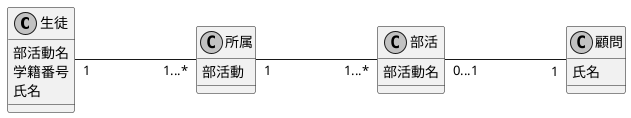 @startuml class_diagram
' 多対多のクラス図の例

skinparam monochrome true
skinparam shadowing false

' クラスを定義
class 生徒{
    部活動名
    学籍番号
    氏名
}


class 所属{
    部活動
}


class 部活{
    部活動名
}

class 顧問{
    氏名
}

' 関係を定義 
left to right direction
生徒 "1" --- "1...*" 所属
所属 "1" --- "1...*" 部活
部活 "0...1" --- "1" 顧問

' umlの終了を宣言
@enduml
